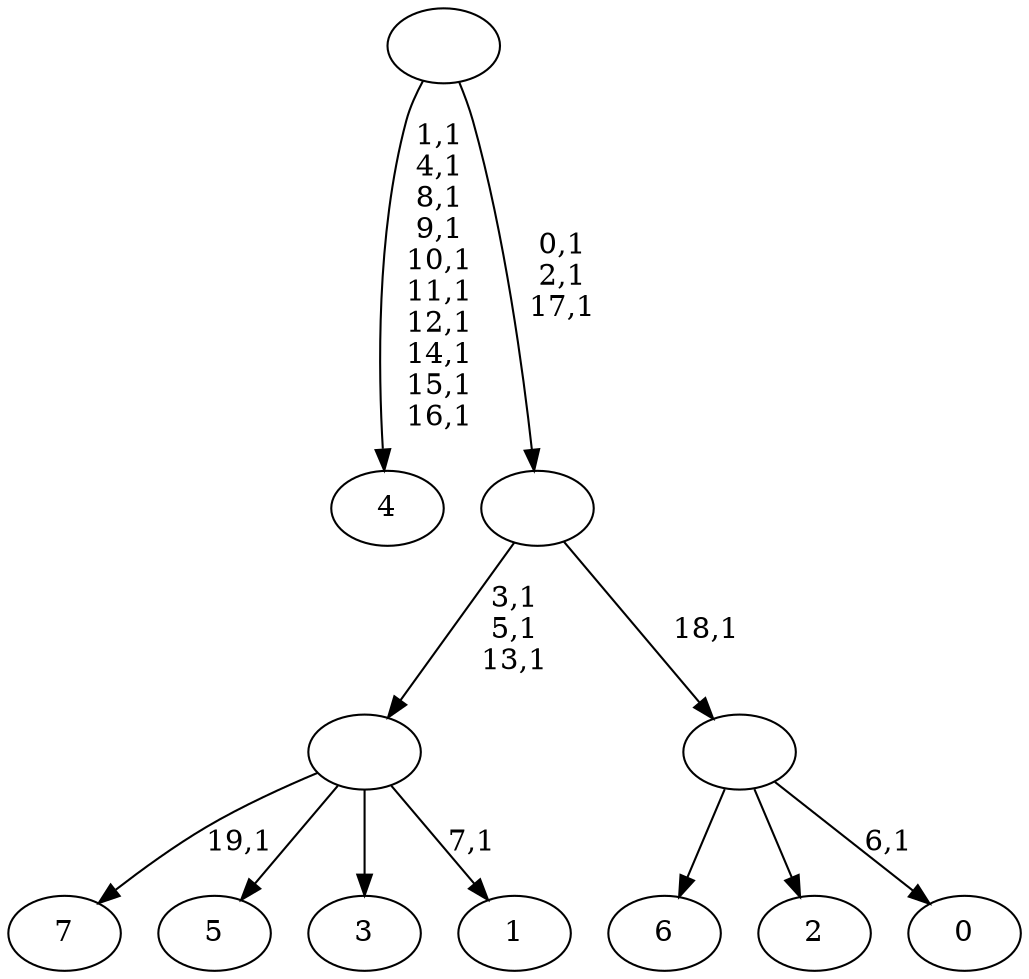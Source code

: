 digraph T {
	28 [label="7"]
	26 [label="6"]
	25 [label="5"]
	24 [label="4"]
	13 [label="3"]
	12 [label="2"]
	11 [label="1"]
	9 [label=""]
	6 [label="0"]
	4 [label=""]
	3 [label=""]
	0 [label=""]
	9 -> 11 [label="7,1"]
	9 -> 28 [label="19,1"]
	9 -> 25 [label=""]
	9 -> 13 [label=""]
	4 -> 6 [label="6,1"]
	4 -> 26 [label=""]
	4 -> 12 [label=""]
	3 -> 9 [label="3,1\n5,1\n13,1"]
	3 -> 4 [label="18,1"]
	0 -> 3 [label="0,1\n2,1\n17,1"]
	0 -> 24 [label="1,1\n4,1\n8,1\n9,1\n10,1\n11,1\n12,1\n14,1\n15,1\n16,1"]
}
